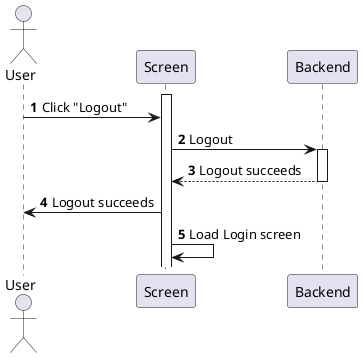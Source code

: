@startuml my-account-logout
autonumber

actor "User" as a
participant Screen as f
participant Backend as b

activate f
a -> f : Click "Logout"
f -> b : Logout
activate b
return Logout succeeds
f -> a : Logout succeeds
f -> f : Load Login screen
@enduml
